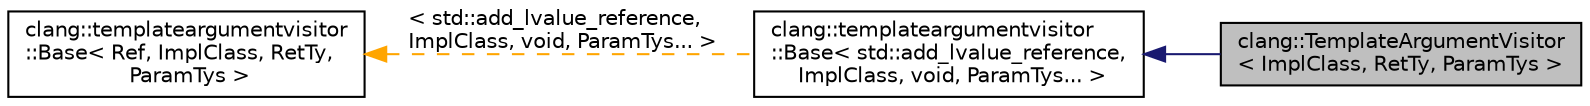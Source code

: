 digraph "clang::TemplateArgumentVisitor&lt; ImplClass, RetTy, ParamTys &gt;"
{
 // LATEX_PDF_SIZE
  bgcolor="transparent";
  edge [fontname="Helvetica",fontsize="10",labelfontname="Helvetica",labelfontsize="10"];
  node [fontname="Helvetica",fontsize="10",shape=record];
  rankdir="LR";
  Node1 [label="clang::TemplateArgumentVisitor\l\< ImplClass, RetTy, ParamTys \>",height=0.2,width=0.4,color="black", fillcolor="grey75", style="filled", fontcolor="black",tooltip="A simple visitor class that helps create template argument visitors."];
  Node2 -> Node1 [dir="back",color="midnightblue",fontsize="10",style="solid",fontname="Helvetica"];
  Node2 [label="clang::templateargumentvisitor\l::Base\< std::add_lvalue_reference,\l ImplClass, void, ParamTys... \>",height=0.2,width=0.4,color="black",URL="$classclang_1_1templateargumentvisitor_1_1Base.html",tooltip=" "];
  Node3 -> Node2 [dir="back",color="orange",fontsize="10",style="dashed",label=" \< std::add_lvalue_reference,\l ImplClass, void, ParamTys... \>" ,fontname="Helvetica"];
  Node3 [label="clang::templateargumentvisitor\l::Base\< Ref, ImplClass, RetTy,\l ParamTys \>",height=0.2,width=0.4,color="black",URL="$classclang_1_1templateargumentvisitor_1_1Base.html",tooltip="A simple visitor class that helps create template argument visitors."];
}
